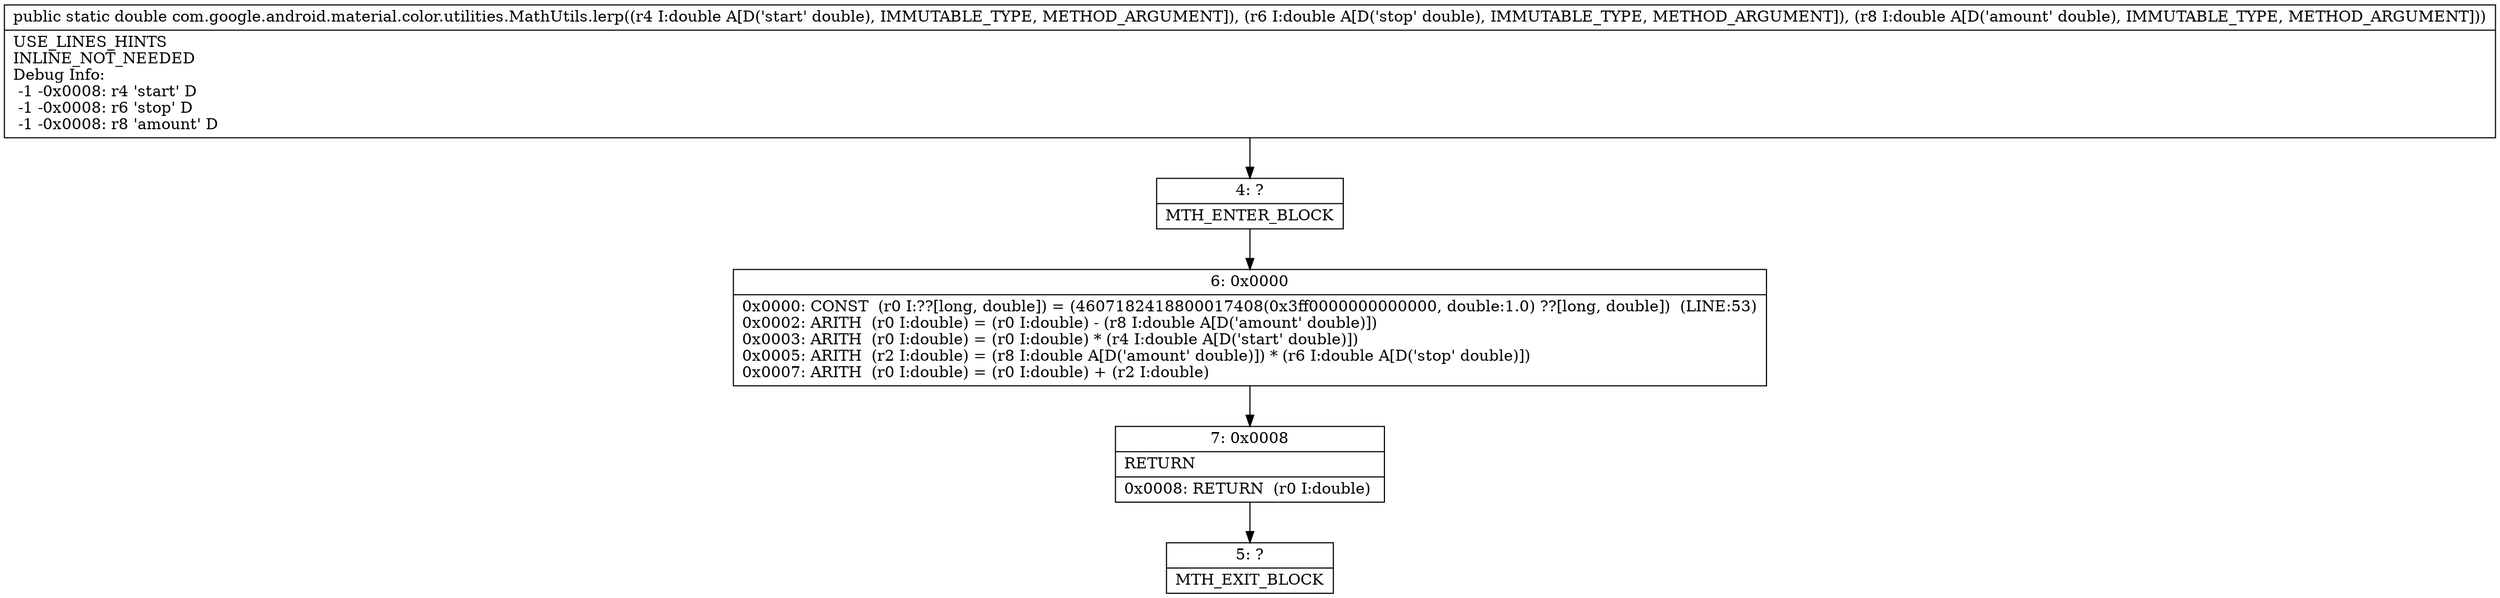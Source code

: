digraph "CFG forcom.google.android.material.color.utilities.MathUtils.lerp(DDD)D" {
Node_4 [shape=record,label="{4\:\ ?|MTH_ENTER_BLOCK\l}"];
Node_6 [shape=record,label="{6\:\ 0x0000|0x0000: CONST  (r0 I:??[long, double]) = (4607182418800017408(0x3ff0000000000000, double:1.0) ??[long, double])  (LINE:53)\l0x0002: ARITH  (r0 I:double) = (r0 I:double) \- (r8 I:double A[D('amount' double)]) \l0x0003: ARITH  (r0 I:double) = (r0 I:double) * (r4 I:double A[D('start' double)]) \l0x0005: ARITH  (r2 I:double) = (r8 I:double A[D('amount' double)]) * (r6 I:double A[D('stop' double)]) \l0x0007: ARITH  (r0 I:double) = (r0 I:double) + (r2 I:double) \l}"];
Node_7 [shape=record,label="{7\:\ 0x0008|RETURN\l|0x0008: RETURN  (r0 I:double) \l}"];
Node_5 [shape=record,label="{5\:\ ?|MTH_EXIT_BLOCK\l}"];
MethodNode[shape=record,label="{public static double com.google.android.material.color.utilities.MathUtils.lerp((r4 I:double A[D('start' double), IMMUTABLE_TYPE, METHOD_ARGUMENT]), (r6 I:double A[D('stop' double), IMMUTABLE_TYPE, METHOD_ARGUMENT]), (r8 I:double A[D('amount' double), IMMUTABLE_TYPE, METHOD_ARGUMENT]))  | USE_LINES_HINTS\lINLINE_NOT_NEEDED\lDebug Info:\l  \-1 \-0x0008: r4 'start' D\l  \-1 \-0x0008: r6 'stop' D\l  \-1 \-0x0008: r8 'amount' D\l}"];
MethodNode -> Node_4;Node_4 -> Node_6;
Node_6 -> Node_7;
Node_7 -> Node_5;
}

